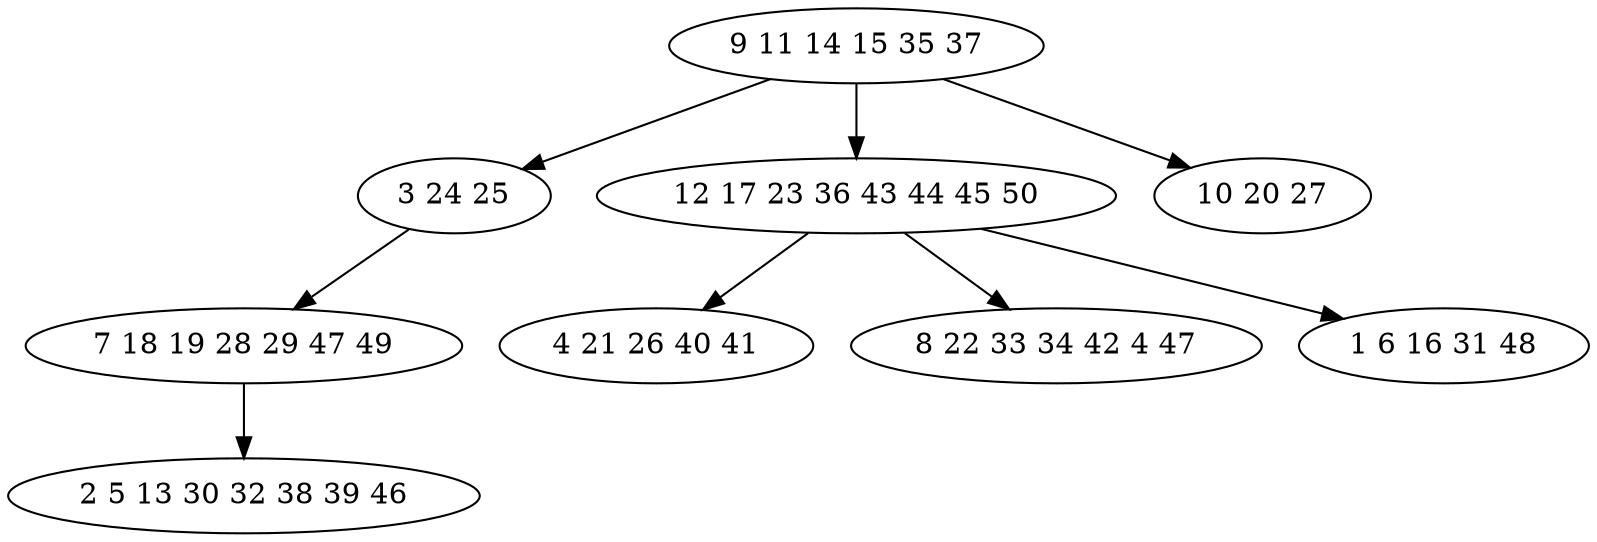 digraph true_tree {
	"0" -> "1"
	"0" -> "2"
	"2" -> "3"
	"2" -> "4"
	"1" -> "5"
	"5" -> "6"
	"0" -> "7"
	"2" -> "8"
	"0" [label="9 11 14 15 35 37"];
	"1" [label="3 24 25"];
	"2" [label="12 17 23 36 43 44 45 50"];
	"3" [label="4 21 26 40 41"];
	"4" [label="8 22 33 34 42 4 47"];
	"5" [label="7 18 19 28 29 47 49"];
	"6" [label="2 5 13 30 32 38 39 46"];
	"7" [label="10 20 27"];
	"8" [label="1 6 16 31 48"];
}
